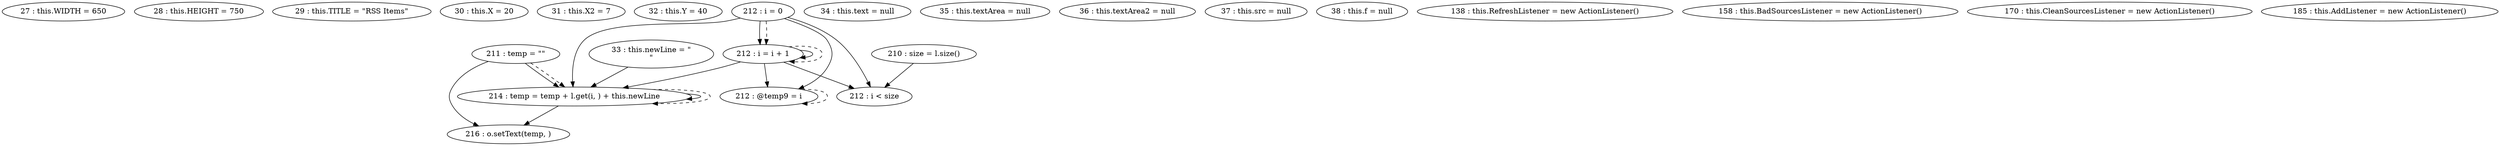 digraph G {
"27 : this.WIDTH = 650"
"28 : this.HEIGHT = 750"
"29 : this.TITLE = \"RSS Items\""
"30 : this.X = 20"
"31 : this.X2 = 7"
"32 : this.Y = 40"
"33 : this.newLine = \"\n\""
"33 : this.newLine = \"\n\"" -> "214 : temp = temp + l.get(i, ) + this.newLine"
"34 : this.text = null"
"35 : this.textArea = null"
"36 : this.textArea2 = null"
"37 : this.src = null"
"38 : this.f = null"
"138 : this.RefreshListener = new ActionListener()"
"158 : this.BadSourcesListener = new ActionListener()"
"170 : this.CleanSourcesListener = new ActionListener()"
"185 : this.AddListener = new ActionListener()"
"210 : size = l.size()"
"210 : size = l.size()" -> "212 : i < size"
"211 : temp = \"\""
"211 : temp = \"\"" -> "216 : o.setText(temp, )"
"211 : temp = \"\"" -> "214 : temp = temp + l.get(i, ) + this.newLine"
"211 : temp = \"\"" -> "214 : temp = temp + l.get(i, ) + this.newLine" [style=dashed]
"212 : i = 0"
"212 : i = 0" -> "212 : i < size"
"212 : i = 0" -> "212 : i = i + 1"
"212 : i = 0" -> "214 : temp = temp + l.get(i, ) + this.newLine"
"212 : i = 0" -> "212 : @temp9 = i"
"212 : i = 0" -> "212 : i = i + 1" [style=dashed]
"212 : i < size"
"214 : temp = temp + l.get(i, ) + this.newLine"
"214 : temp = temp + l.get(i, ) + this.newLine" -> "216 : o.setText(temp, )"
"214 : temp = temp + l.get(i, ) + this.newLine" -> "214 : temp = temp + l.get(i, ) + this.newLine"
"214 : temp = temp + l.get(i, ) + this.newLine" -> "214 : temp = temp + l.get(i, ) + this.newLine" [style=dashed]
"212 : @temp9 = i"
"212 : @temp9 = i" -> "212 : @temp9 = i" [style=dashed]
"212 : i = i + 1"
"212 : i = i + 1" -> "212 : i < size"
"212 : i = i + 1" -> "212 : i = i + 1"
"212 : i = i + 1" -> "214 : temp = temp + l.get(i, ) + this.newLine"
"212 : i = i + 1" -> "212 : @temp9 = i"
"212 : i = i + 1" -> "212 : i = i + 1" [style=dashed]
"216 : o.setText(temp, )"
}